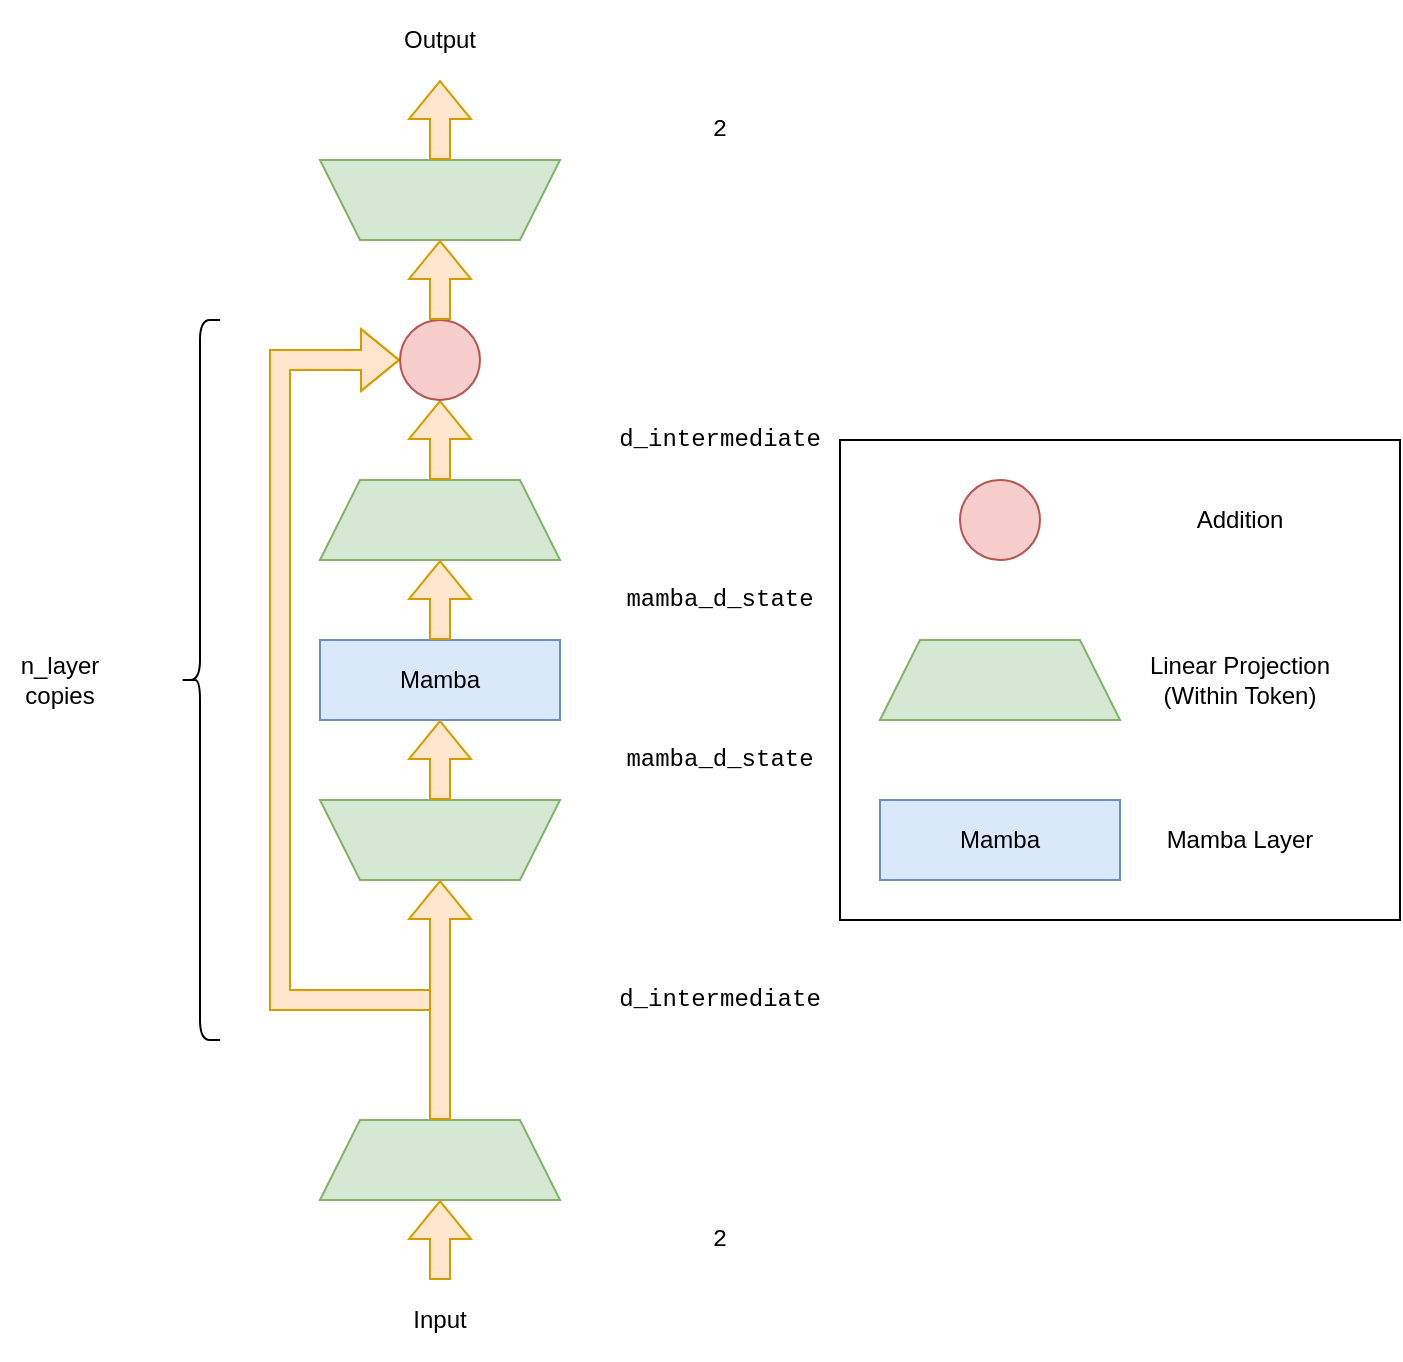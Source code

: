 <mxfile version="25.0.2">
  <diagram name="Page-1" id="Kv9hQ3hjXpn2uF6v6iB7">
    <mxGraphModel dx="1434" dy="907" grid="1" gridSize="10" guides="1" tooltips="1" connect="1" arrows="1" fold="1" page="1" pageScale="1" pageWidth="1600" pageHeight="900" math="0" shadow="0">
      <root>
        <mxCell id="0" />
        <mxCell id="1" parent="0" />
        <mxCell id="rbVI-pHy6wVySEL7q1cB-63" value="" style="edgeStyle=elbowEdgeStyle;orthogonalLoop=1;jettySize=auto;html=1;rounded=0;shape=flexArrow;fillColor=#ffe6cc;strokeColor=#d79b00;" edge="1" parent="1" target="rbVI-pHy6wVySEL7q1cB-61">
          <mxGeometry width="80" relative="1" as="geometry">
            <mxPoint x="740" y="700" as="sourcePoint" />
            <mxPoint x="360" y="560" as="targetPoint" />
            <Array as="points">
              <mxPoint x="660" y="540" />
            </Array>
          </mxGeometry>
        </mxCell>
        <mxCell id="rbVI-pHy6wVySEL7q1cB-1" value="" style="shape=trapezoid;perimeter=trapezoidPerimeter;whiteSpace=wrap;html=1;fixedSize=1;fillColor=#d5e8d4;strokeColor=#82b366;" vertex="1" parent="1">
          <mxGeometry x="680" y="440" width="120" height="40" as="geometry" />
        </mxCell>
        <mxCell id="rbVI-pHy6wVySEL7q1cB-4" value="" style="shape=trapezoid;perimeter=trapezoidPerimeter;whiteSpace=wrap;html=1;fixedSize=1;rotation=-180;fillColor=#d5e8d4;strokeColor=#82b366;" vertex="1" parent="1">
          <mxGeometry x="680" y="600" width="120" height="40" as="geometry" />
        </mxCell>
        <mxCell id="rbVI-pHy6wVySEL7q1cB-6" value="Mamba" style="whiteSpace=wrap;html=1;fillColor=#dae8fc;strokeColor=#6c8ebf;" vertex="1" parent="1">
          <mxGeometry x="680" y="520" width="120" height="40" as="geometry" />
        </mxCell>
        <mxCell id="rbVI-pHy6wVySEL7q1cB-10" value="" style="shape=trapezoid;perimeter=trapezoidPerimeter;whiteSpace=wrap;html=1;fixedSize=1;fillColor=#d5e8d4;strokeColor=#82b366;" vertex="1" parent="1">
          <mxGeometry x="680" y="760" width="120" height="40" as="geometry" />
        </mxCell>
        <mxCell id="rbVI-pHy6wVySEL7q1cB-13" value="" style="shape=flexArrow;endArrow=classic;html=1;rounded=0;fillColor=#ffe6cc;strokeColor=#d79b00;" edge="1" parent="1" source="rbVI-pHy6wVySEL7q1cB-4" target="rbVI-pHy6wVySEL7q1cB-6">
          <mxGeometry width="50" height="50" relative="1" as="geometry">
            <mxPoint x="980" y="580" as="sourcePoint" />
            <mxPoint x="980" y="540" as="targetPoint" />
          </mxGeometry>
        </mxCell>
        <mxCell id="rbVI-pHy6wVySEL7q1cB-15" value="" style="shape=flexArrow;endArrow=classic;html=1;rounded=0;fillColor=#ffe6cc;strokeColor=#d79b00;" edge="1" parent="1" source="rbVI-pHy6wVySEL7q1cB-6" target="rbVI-pHy6wVySEL7q1cB-1">
          <mxGeometry width="50" height="50" relative="1" as="geometry">
            <mxPoint x="1020" y="490" as="sourcePoint" />
            <mxPoint x="1020" y="450" as="targetPoint" />
          </mxGeometry>
        </mxCell>
        <mxCell id="rbVI-pHy6wVySEL7q1cB-22" value="" style="shape=trapezoid;perimeter=trapezoidPerimeter;whiteSpace=wrap;html=1;fixedSize=1;rotation=-180;fillColor=#d5e8d4;strokeColor=#82b366;" vertex="1" parent="1">
          <mxGeometry x="680" y="280" width="120" height="40" as="geometry" />
        </mxCell>
        <mxCell id="rbVI-pHy6wVySEL7q1cB-25" value="d_intermediate" style="text;strokeColor=none;align=center;fillColor=none;html=1;verticalAlign=middle;whiteSpace=wrap;rounded=0;fontFamily=Courier New;" vertex="1" parent="1">
          <mxGeometry x="850" y="400" width="60" height="40" as="geometry" />
        </mxCell>
        <mxCell id="rbVI-pHy6wVySEL7q1cB-26" value="d_intermediate" style="text;strokeColor=none;align=center;fillColor=none;html=1;verticalAlign=middle;whiteSpace=wrap;rounded=0;fontFamily=Courier New;" vertex="1" parent="1">
          <mxGeometry x="850" y="680" width="60" height="40" as="geometry" />
        </mxCell>
        <mxCell id="rbVI-pHy6wVySEL7q1cB-27" value="" style="edgeStyle=none;orthogonalLoop=1;jettySize=auto;html=1;rounded=0;shape=flexArrow;fillColor=#ffe6cc;strokeColor=#d79b00;" edge="1" parent="1" target="rbVI-pHy6wVySEL7q1cB-10">
          <mxGeometry width="80" relative="1" as="geometry">
            <mxPoint x="740" y="840" as="sourcePoint" />
            <mxPoint x="810" y="840" as="targetPoint" />
            <Array as="points" />
          </mxGeometry>
        </mxCell>
        <mxCell id="rbVI-pHy6wVySEL7q1cB-28" value="" style="edgeStyle=none;orthogonalLoop=1;jettySize=auto;html=1;rounded=0;shape=flexArrow;fillColor=#ffe6cc;strokeColor=#d79b00;" edge="1" parent="1" source="rbVI-pHy6wVySEL7q1cB-22">
          <mxGeometry width="80" relative="1" as="geometry">
            <mxPoint x="1010" y="680" as="sourcePoint" />
            <mxPoint x="740" y="240" as="targetPoint" />
            <Array as="points" />
          </mxGeometry>
        </mxCell>
        <mxCell id="rbVI-pHy6wVySEL7q1cB-31" value="mamba_d_state" style="text;strokeColor=none;align=center;fillColor=none;html=1;verticalAlign=middle;whiteSpace=wrap;rounded=0;fontFamily=Courier New;" vertex="1" parent="1">
          <mxGeometry x="850" y="560" width="60" height="40" as="geometry" />
        </mxCell>
        <mxCell id="rbVI-pHy6wVySEL7q1cB-32" value="mamba_d_state" style="text;strokeColor=none;align=center;fillColor=none;html=1;verticalAlign=middle;whiteSpace=wrap;rounded=0;fontFamily=Courier New;" vertex="1" parent="1">
          <mxGeometry x="850" y="480" width="60" height="40" as="geometry" />
        </mxCell>
        <mxCell id="rbVI-pHy6wVySEL7q1cB-33" value="" style="shape=curlyBracket;whiteSpace=wrap;html=1;rounded=1;labelPosition=left;verticalLabelPosition=middle;align=right;verticalAlign=middle;" vertex="1" parent="1">
          <mxGeometry x="610" y="360" width="20" height="360" as="geometry" />
        </mxCell>
        <mxCell id="rbVI-pHy6wVySEL7q1cB-34" value="n_layer copies" style="text;strokeColor=none;align=center;fillColor=none;html=1;verticalAlign=middle;whiteSpace=wrap;rounded=0;" vertex="1" parent="1">
          <mxGeometry x="520" y="520" width="60" height="40" as="geometry" />
        </mxCell>
        <mxCell id="rbVI-pHy6wVySEL7q1cB-35" value="Input" style="text;strokeColor=none;align=center;fillColor=none;html=1;verticalAlign=middle;whiteSpace=wrap;rounded=0;" vertex="1" parent="1">
          <mxGeometry x="710" y="840" width="60" height="40" as="geometry" />
        </mxCell>
        <mxCell id="rbVI-pHy6wVySEL7q1cB-36" value="Output" style="text;strokeColor=none;align=center;fillColor=none;html=1;verticalAlign=middle;whiteSpace=wrap;rounded=0;" vertex="1" parent="1">
          <mxGeometry x="710" y="200" width="60" height="40" as="geometry" />
        </mxCell>
        <mxCell id="rbVI-pHy6wVySEL7q1cB-37" value="2" style="text;strokeColor=none;align=center;fillColor=none;html=1;verticalAlign=middle;whiteSpace=wrap;rounded=0;fontFamily=Courier New;" vertex="1" parent="1">
          <mxGeometry x="850" y="800" width="60" height="40" as="geometry" />
        </mxCell>
        <mxCell id="rbVI-pHy6wVySEL7q1cB-38" value="2" style="text;strokeColor=none;align=center;fillColor=none;html=1;verticalAlign=middle;whiteSpace=wrap;rounded=0;fontFamily=Courier New;" vertex="1" parent="1">
          <mxGeometry x="850" y="250" width="60" height="30" as="geometry" />
        </mxCell>
        <mxCell id="rbVI-pHy6wVySEL7q1cB-40" value="" style="shape=trapezoid;perimeter=trapezoidPerimeter;whiteSpace=wrap;html=1;fixedSize=1;fillColor=#d5e8d4;strokeColor=#82b366;" vertex="1" parent="1">
          <mxGeometry x="960" y="520" width="120" height="40" as="geometry" />
        </mxCell>
        <mxCell id="rbVI-pHy6wVySEL7q1cB-41" value="Mamba" style="whiteSpace=wrap;html=1;fillColor=#dae8fc;strokeColor=#6c8ebf;" vertex="1" parent="1">
          <mxGeometry x="960" y="600" width="120" height="40" as="geometry" />
        </mxCell>
        <mxCell id="rbVI-pHy6wVySEL7q1cB-44" value="Linear Projection&lt;div&gt;(Within Token)&lt;/div&gt;" style="text;strokeColor=none;align=center;fillColor=none;html=1;verticalAlign=middle;whiteSpace=wrap;rounded=0;" vertex="1" parent="1">
          <mxGeometry x="1080" y="520" width="120" height="40" as="geometry" />
        </mxCell>
        <mxCell id="rbVI-pHy6wVySEL7q1cB-45" value="Mamba Layer" style="text;strokeColor=none;align=center;fillColor=none;html=1;verticalAlign=middle;whiteSpace=wrap;rounded=0;" vertex="1" parent="1">
          <mxGeometry x="1080" y="600" width="120" height="40" as="geometry" />
        </mxCell>
        <mxCell id="rbVI-pHy6wVySEL7q1cB-57" value="" style="shape=flexArrow;endArrow=classic;html=1;rounded=0;fillColor=#ffe6cc;strokeColor=#d79b00;" edge="1" parent="1" source="rbVI-pHy6wVySEL7q1cB-10" target="rbVI-pHy6wVySEL7q1cB-4">
          <mxGeometry width="50" height="50" relative="1" as="geometry">
            <mxPoint x="770" y="750" as="sourcePoint" />
            <mxPoint x="740" y="670" as="targetPoint" />
          </mxGeometry>
        </mxCell>
        <mxCell id="rbVI-pHy6wVySEL7q1cB-60" value="" style="shape=flexArrow;endArrow=classic;html=1;rounded=0;fillColor=#ffe6cc;strokeColor=#d79b00;" edge="1" parent="1" target="rbVI-pHy6wVySEL7q1cB-61" source="rbVI-pHy6wVySEL7q1cB-1">
          <mxGeometry width="50" height="50" relative="1" as="geometry">
            <mxPoint x="740" y="440" as="sourcePoint" />
            <mxPoint x="740" y="410" as="targetPoint" />
          </mxGeometry>
        </mxCell>
        <mxCell id="rbVI-pHy6wVySEL7q1cB-61" value="" style="ellipse;whiteSpace=wrap;html=1;aspect=fixed;fillColor=#f8cecc;strokeColor=#b85450;" vertex="1" parent="1">
          <mxGeometry x="720" y="360" width="40" height="40" as="geometry" />
        </mxCell>
        <mxCell id="rbVI-pHy6wVySEL7q1cB-62" value="" style="shape=flexArrow;endArrow=classic;html=1;rounded=0;fillColor=#ffe6cc;strokeColor=#d79b00;" edge="1" parent="1" source="rbVI-pHy6wVySEL7q1cB-61" target="rbVI-pHy6wVySEL7q1cB-22">
          <mxGeometry width="50" height="50" relative="1" as="geometry">
            <mxPoint x="790" y="380" as="sourcePoint" />
            <mxPoint x="740" y="320" as="targetPoint" />
          </mxGeometry>
        </mxCell>
        <mxCell id="rbVI-pHy6wVySEL7q1cB-64" value="" style="ellipse;whiteSpace=wrap;html=1;aspect=fixed;fillColor=#f8cecc;strokeColor=#b85450;" vertex="1" parent="1">
          <mxGeometry x="1000" y="440" width="40" height="40" as="geometry" />
        </mxCell>
        <mxCell id="rbVI-pHy6wVySEL7q1cB-67" value="Addition" style="text;strokeColor=none;align=center;fillColor=none;html=1;verticalAlign=middle;whiteSpace=wrap;rounded=0;" vertex="1" parent="1">
          <mxGeometry x="1080" y="440" width="120" height="40" as="geometry" />
        </mxCell>
        <mxCell id="rbVI-pHy6wVySEL7q1cB-71" value="" style="rounded=0;whiteSpace=wrap;html=1;fillColor=none;" vertex="1" parent="1">
          <mxGeometry x="940" y="420" width="280" height="240" as="geometry" />
        </mxCell>
      </root>
    </mxGraphModel>
  </diagram>
</mxfile>
